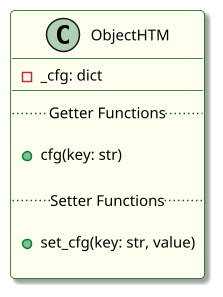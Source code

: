 
@startuml ObjectHTM
skinparam {
    shadowing true
    handwritten false
    titleFontStyle bold
}
skinparam class {
    borderColor DarkGreen
    backgroundColor Ivory
    attributeFontSize 10
}

scale 1.5

class ObjectHTM {
    -_cfg: dict
    __
    .. Getter Functions ..
    
    +cfg(key: str)

    .. Setter Functions ..
    
    +set_cfg(key: str, value)

}
@enduml

